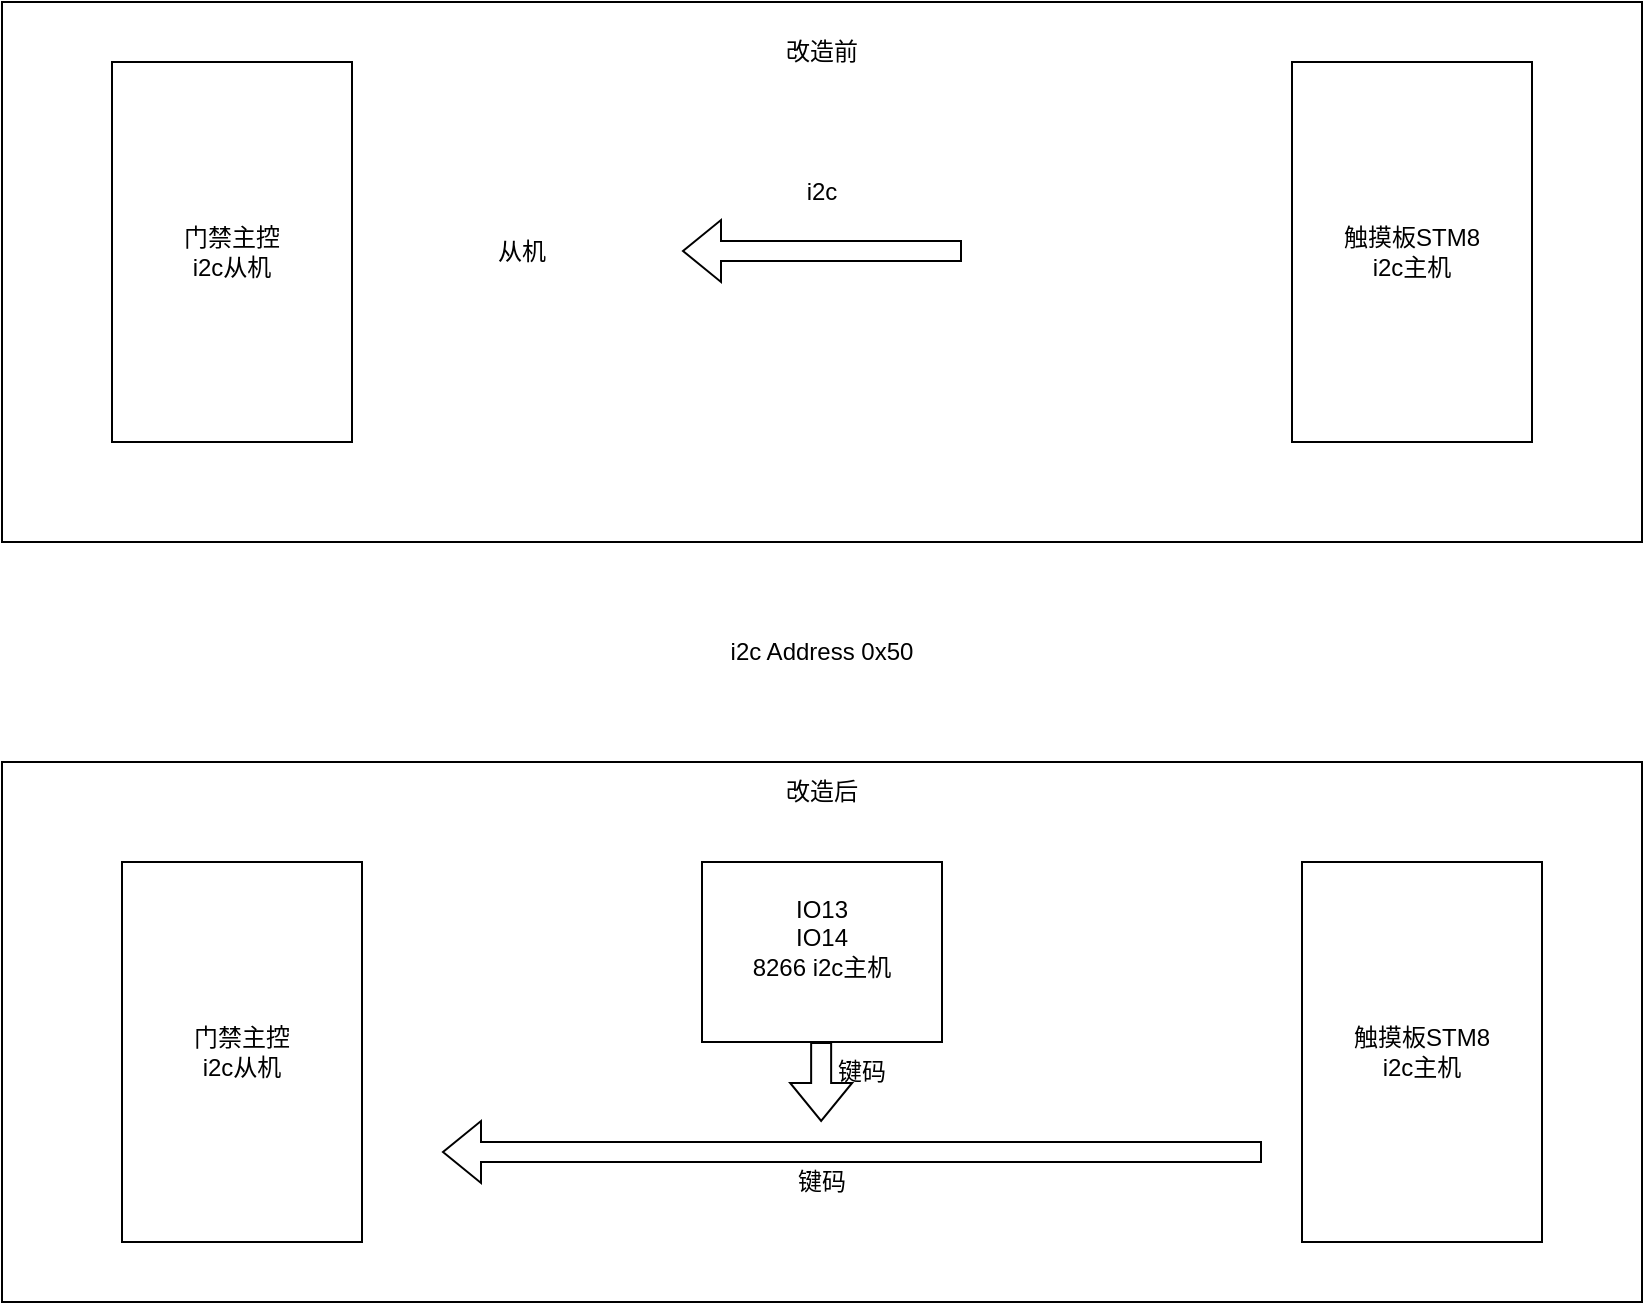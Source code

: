<mxfile version="21.2.8" type="device">
  <diagram id="CKa2hmd9NESYItbUf11U" name="Page-1">
    <mxGraphModel dx="969" dy="717" grid="1" gridSize="10" guides="1" tooltips="1" connect="1" arrows="1" fold="1" page="1" pageScale="1" pageWidth="1654" pageHeight="1169" math="0" shadow="0">
      <root>
        <mxCell id="0" />
        <mxCell id="1" parent="0" />
        <mxCell id="3DxJQCDK1U8vi88_6VsQ-20" value="" style="rounded=0;whiteSpace=wrap;html=1;" parent="1" vertex="1">
          <mxGeometry x="150" y="390" width="820" height="270" as="geometry" />
        </mxCell>
        <mxCell id="3DxJQCDK1U8vi88_6VsQ-14" value="" style="rounded=0;whiteSpace=wrap;html=1;" parent="1" vertex="1">
          <mxGeometry x="150" y="10" width="820" height="270" as="geometry" />
        </mxCell>
        <mxCell id="3DxJQCDK1U8vi88_6VsQ-1" value="门禁主控&lt;br&gt;i2c从机" style="rounded=0;whiteSpace=wrap;html=1;" parent="1" vertex="1">
          <mxGeometry x="210" y="440" width="120" height="190" as="geometry" />
        </mxCell>
        <mxCell id="3DxJQCDK1U8vi88_6VsQ-3" value="" style="rounded=0;whiteSpace=wrap;html=1;" parent="1" vertex="1">
          <mxGeometry x="500" y="440" width="120" height="90" as="geometry" />
        </mxCell>
        <mxCell id="3DxJQCDK1U8vi88_6VsQ-4" value="触摸板STM8&lt;br&gt;i2c主机" style="rounded=0;whiteSpace=wrap;html=1;" parent="1" vertex="1">
          <mxGeometry x="800" y="440" width="120" height="190" as="geometry" />
        </mxCell>
        <mxCell id="3DxJQCDK1U8vi88_6VsQ-8" value="门禁主控&lt;br&gt;i2c从机" style="rounded=0;whiteSpace=wrap;html=1;" parent="1" vertex="1">
          <mxGeometry x="205" y="40" width="120" height="190" as="geometry" />
        </mxCell>
        <mxCell id="3DxJQCDK1U8vi88_6VsQ-10" value="触摸板STM8&lt;br&gt;i2c主机" style="rounded=0;whiteSpace=wrap;html=1;" parent="1" vertex="1">
          <mxGeometry x="795" y="40" width="120" height="190" as="geometry" />
        </mxCell>
        <mxCell id="3DxJQCDK1U8vi88_6VsQ-15" value="i2c" style="text;html=1;strokeColor=none;fillColor=none;align=center;verticalAlign=middle;whiteSpace=wrap;rounded=0;" parent="1" vertex="1">
          <mxGeometry x="530" y="90" width="60" height="30" as="geometry" />
        </mxCell>
        <mxCell id="3DxJQCDK1U8vi88_6VsQ-17" value="从机" style="text;html=1;strokeColor=none;fillColor=none;align=center;verticalAlign=middle;whiteSpace=wrap;rounded=0;" parent="1" vertex="1">
          <mxGeometry x="380" y="120" width="60" height="30" as="geometry" />
        </mxCell>
        <mxCell id="3DxJQCDK1U8vi88_6VsQ-19" value="IO13&lt;br&gt;IO14&lt;br&gt;8266 i2c主机" style="text;html=1;strokeColor=none;fillColor=none;align=center;verticalAlign=middle;whiteSpace=wrap;rounded=0;" parent="1" vertex="1">
          <mxGeometry x="515" y="450" width="90" height="55" as="geometry" />
        </mxCell>
        <mxCell id="3DxJQCDK1U8vi88_6VsQ-21" value="改造后" style="text;html=1;strokeColor=none;fillColor=none;align=center;verticalAlign=middle;whiteSpace=wrap;rounded=0;" parent="1" vertex="1">
          <mxGeometry x="530" y="390" width="60" height="30" as="geometry" />
        </mxCell>
        <mxCell id="3DxJQCDK1U8vi88_6VsQ-22" value="改造前" style="text;html=1;strokeColor=none;fillColor=none;align=center;verticalAlign=middle;whiteSpace=wrap;rounded=0;" parent="1" vertex="1">
          <mxGeometry x="530" y="20" width="60" height="30" as="geometry" />
        </mxCell>
        <mxCell id="3DxJQCDK1U8vi88_6VsQ-23" value="i2c Address 0x50" style="text;html=1;strokeColor=none;fillColor=none;align=center;verticalAlign=middle;whiteSpace=wrap;rounded=0;" parent="1" vertex="1">
          <mxGeometry x="480" y="320" width="160" height="30" as="geometry" />
        </mxCell>
        <mxCell id="3DxJQCDK1U8vi88_6VsQ-25" value="" style="shape=flexArrow;endArrow=classic;html=1;rounded=0;" parent="1" edge="1">
          <mxGeometry width="50" height="50" relative="1" as="geometry">
            <mxPoint x="630" y="134.5" as="sourcePoint" />
            <mxPoint x="490" y="134.5" as="targetPoint" />
          </mxGeometry>
        </mxCell>
        <mxCell id="3DxJQCDK1U8vi88_6VsQ-26" value="" style="shape=flexArrow;endArrow=classic;html=1;rounded=0;" parent="1" edge="1">
          <mxGeometry width="50" height="50" relative="1" as="geometry">
            <mxPoint x="780" y="585" as="sourcePoint" />
            <mxPoint x="370" y="585" as="targetPoint" />
          </mxGeometry>
        </mxCell>
        <mxCell id="3DxJQCDK1U8vi88_6VsQ-29" value="键码" style="text;html=1;strokeColor=none;fillColor=none;align=center;verticalAlign=middle;whiteSpace=wrap;rounded=0;" parent="1" vertex="1">
          <mxGeometry x="550" y="530" width="60" height="30" as="geometry" />
        </mxCell>
        <mxCell id="3DxJQCDK1U8vi88_6VsQ-30" value="键码" style="text;html=1;strokeColor=none;fillColor=none;align=center;verticalAlign=middle;whiteSpace=wrap;rounded=0;" parent="1" vertex="1">
          <mxGeometry x="530" y="585" width="60" height="30" as="geometry" />
        </mxCell>
        <mxCell id="cjAOkmuDt1sMlC6qqQRH-3" value="" style="shape=flexArrow;endArrow=classic;html=1;rounded=0;" edge="1" parent="1">
          <mxGeometry width="50" height="50" relative="1" as="geometry">
            <mxPoint x="559.57" y="530" as="sourcePoint" />
            <mxPoint x="559.57" y="570" as="targetPoint" />
          </mxGeometry>
        </mxCell>
      </root>
    </mxGraphModel>
  </diagram>
</mxfile>
